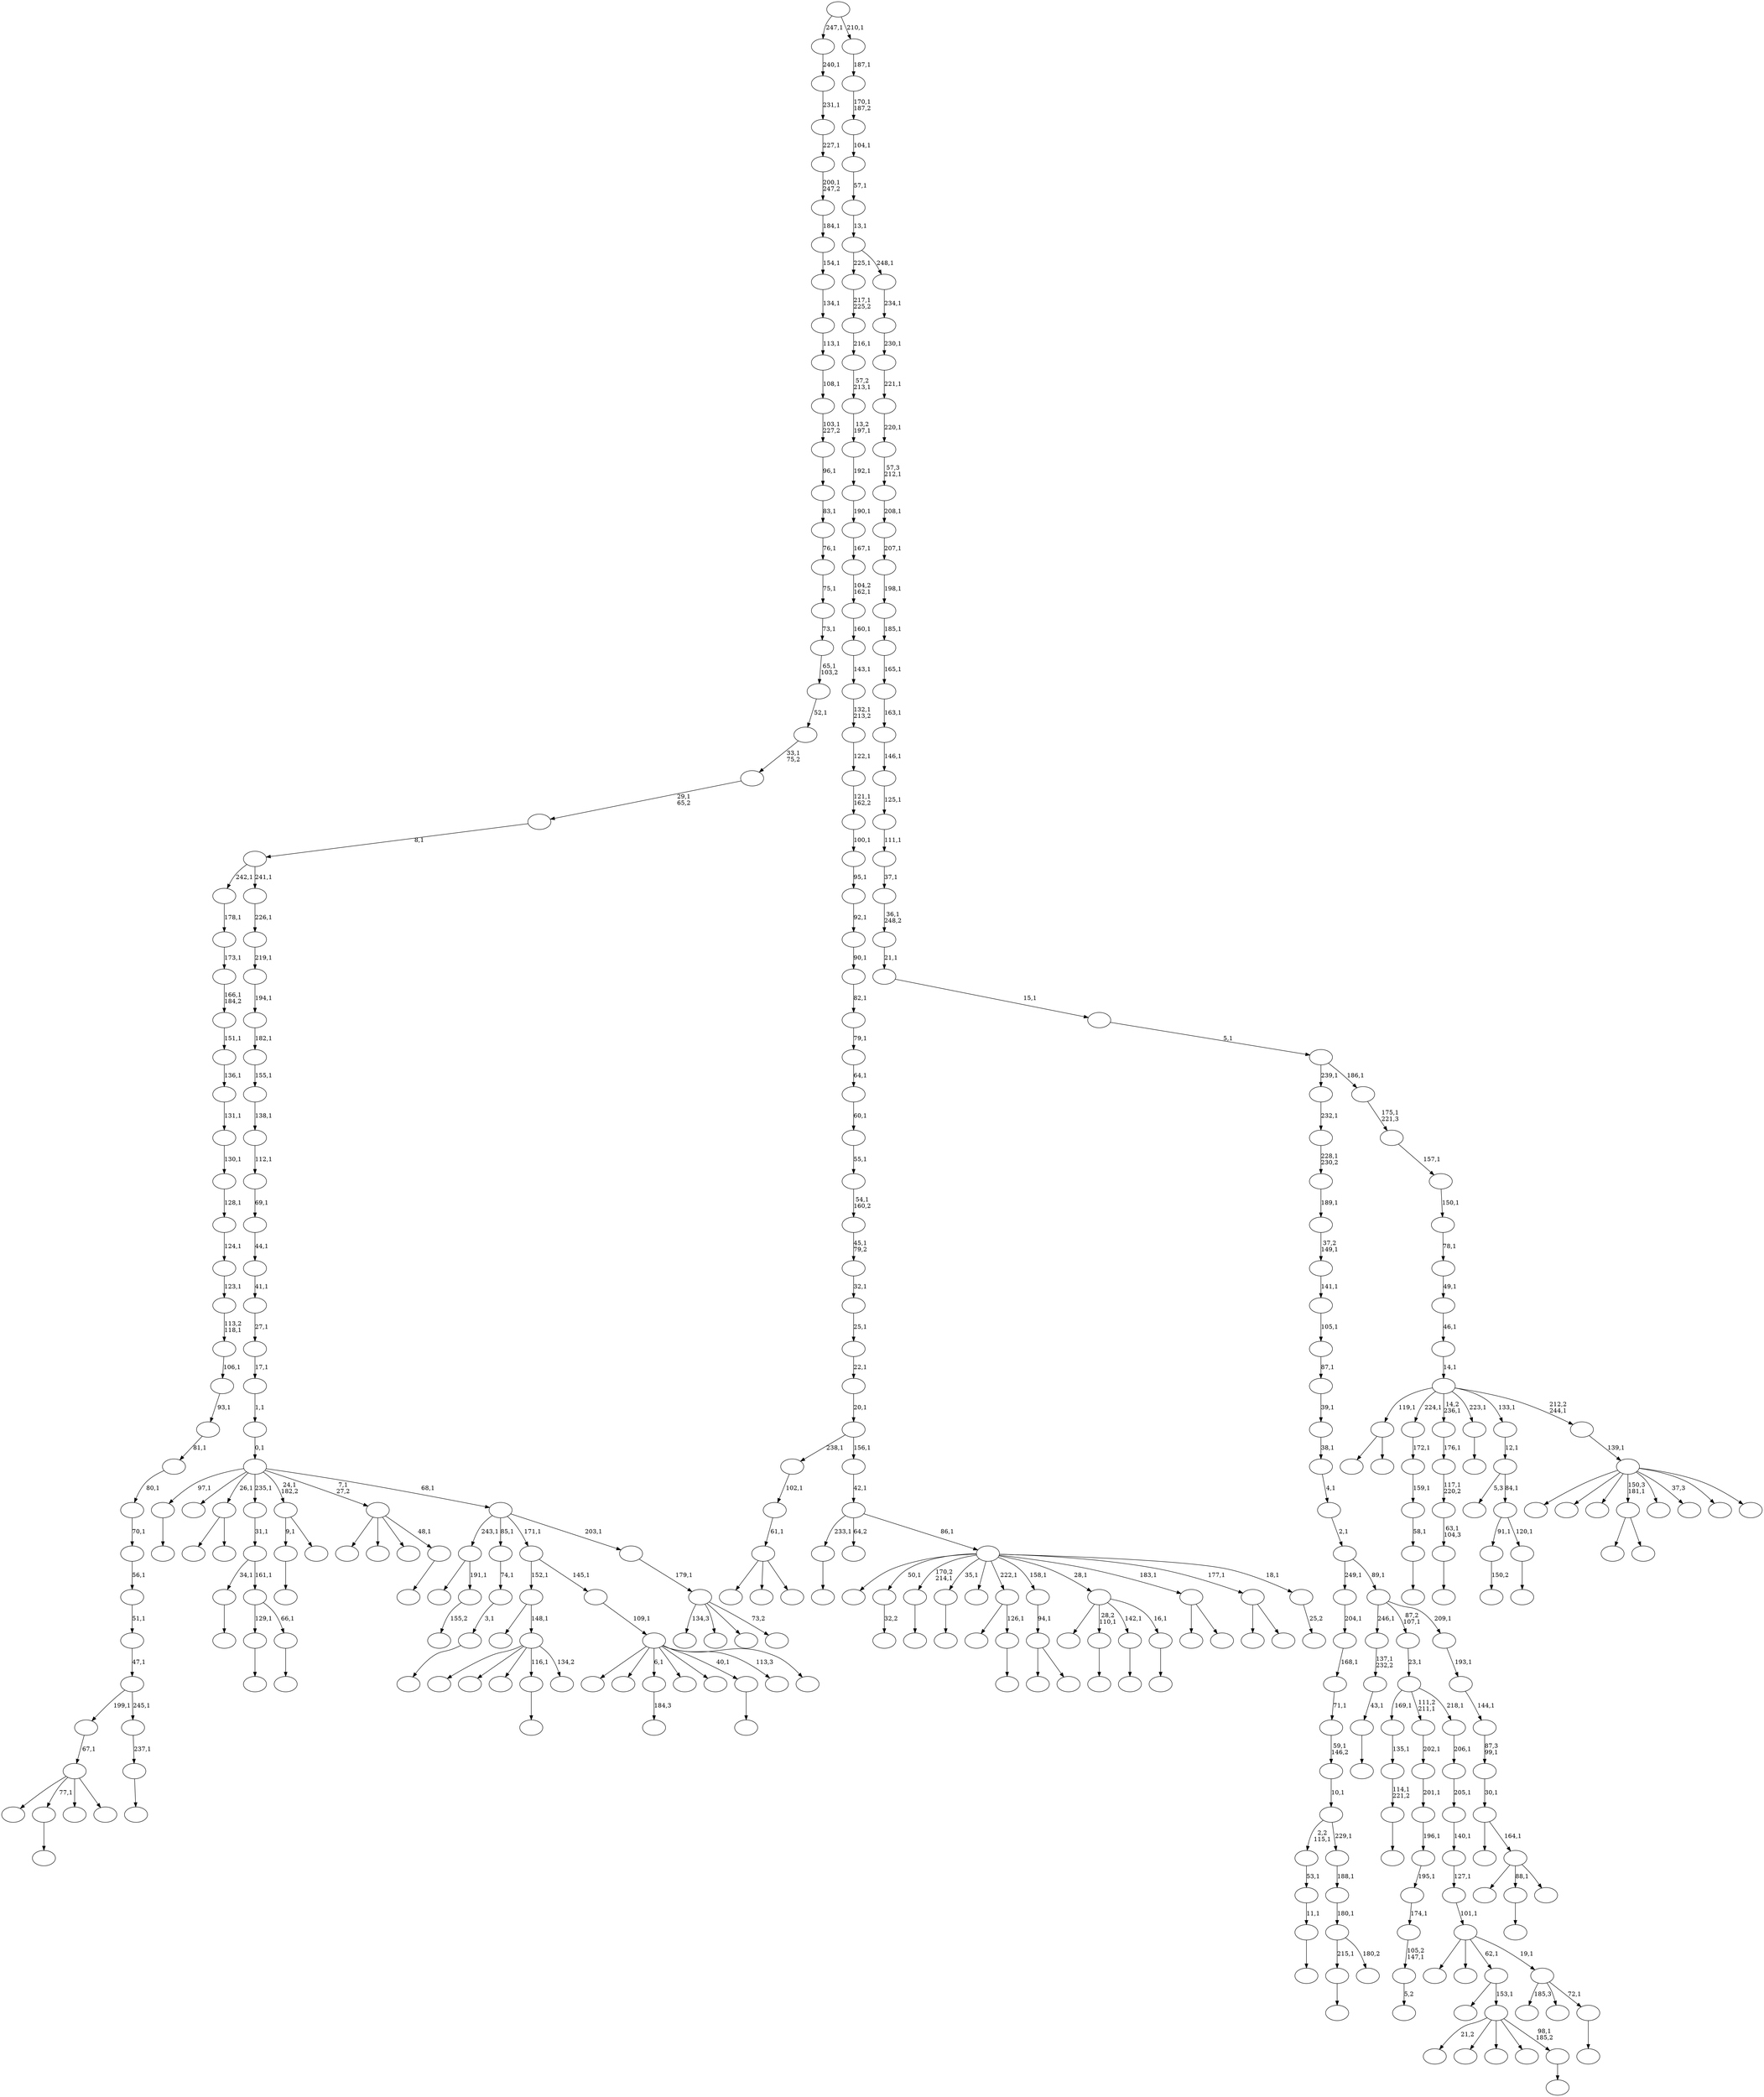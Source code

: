 digraph T {
	350 [label=""]
	349 [label=""]
	348 [label=""]
	347 [label=""]
	346 [label=""]
	345 [label=""]
	344 [label=""]
	343 [label=""]
	342 [label=""]
	341 [label=""]
	340 [label=""]
	339 [label=""]
	338 [label=""]
	337 [label=""]
	336 [label=""]
	335 [label=""]
	334 [label=""]
	333 [label=""]
	332 [label=""]
	331 [label=""]
	330 [label=""]
	329 [label=""]
	328 [label=""]
	327 [label=""]
	326 [label=""]
	325 [label=""]
	324 [label=""]
	323 [label=""]
	322 [label=""]
	321 [label=""]
	320 [label=""]
	319 [label=""]
	318 [label=""]
	317 [label=""]
	316 [label=""]
	315 [label=""]
	314 [label=""]
	313 [label=""]
	312 [label=""]
	311 [label=""]
	310 [label=""]
	309 [label=""]
	308 [label=""]
	307 [label=""]
	306 [label=""]
	305 [label=""]
	304 [label=""]
	303 [label=""]
	302 [label=""]
	301 [label=""]
	300 [label=""]
	299 [label=""]
	298 [label=""]
	297 [label=""]
	296 [label=""]
	295 [label=""]
	294 [label=""]
	293 [label=""]
	292 [label=""]
	291 [label=""]
	290 [label=""]
	289 [label=""]
	288 [label=""]
	287 [label=""]
	286 [label=""]
	285 [label=""]
	284 [label=""]
	283 [label=""]
	282 [label=""]
	281 [label=""]
	280 [label=""]
	279 [label=""]
	278 [label=""]
	277 [label=""]
	276 [label=""]
	275 [label=""]
	274 [label=""]
	273 [label=""]
	272 [label=""]
	271 [label=""]
	270 [label=""]
	269 [label=""]
	268 [label=""]
	267 [label=""]
	266 [label=""]
	265 [label=""]
	264 [label=""]
	263 [label=""]
	262 [label=""]
	261 [label=""]
	260 [label=""]
	259 [label=""]
	258 [label=""]
	257 [label=""]
	256 [label=""]
	255 [label=""]
	254 [label=""]
	253 [label=""]
	252 [label=""]
	251 [label=""]
	250 [label=""]
	249 [label=""]
	248 [label=""]
	247 [label=""]
	246 [label=""]
	245 [label=""]
	244 [label=""]
	243 [label=""]
	242 [label=""]
	241 [label=""]
	240 [label=""]
	239 [label=""]
	238 [label=""]
	237 [label=""]
	236 [label=""]
	235 [label=""]
	234 [label=""]
	233 [label=""]
	232 [label=""]
	231 [label=""]
	230 [label=""]
	229 [label=""]
	228 [label=""]
	227 [label=""]
	226 [label=""]
	225 [label=""]
	224 [label=""]
	223 [label=""]
	222 [label=""]
	221 [label=""]
	220 [label=""]
	219 [label=""]
	218 [label=""]
	217 [label=""]
	216 [label=""]
	215 [label=""]
	214 [label=""]
	213 [label=""]
	212 [label=""]
	211 [label=""]
	210 [label=""]
	209 [label=""]
	208 [label=""]
	207 [label=""]
	206 [label=""]
	205 [label=""]
	204 [label=""]
	203 [label=""]
	202 [label=""]
	201 [label=""]
	200 [label=""]
	199 [label=""]
	198 [label=""]
	197 [label=""]
	196 [label=""]
	195 [label=""]
	194 [label=""]
	193 [label=""]
	192 [label=""]
	191 [label=""]
	190 [label=""]
	189 [label=""]
	188 [label=""]
	187 [label=""]
	186 [label=""]
	185 [label=""]
	184 [label=""]
	183 [label=""]
	182 [label=""]
	181 [label=""]
	180 [label=""]
	179 [label=""]
	178 [label=""]
	177 [label=""]
	176 [label=""]
	175 [label=""]
	174 [label=""]
	173 [label=""]
	172 [label=""]
	171 [label=""]
	170 [label=""]
	169 [label=""]
	168 [label=""]
	167 [label=""]
	166 [label=""]
	165 [label=""]
	164 [label=""]
	163 [label=""]
	162 [label=""]
	161 [label=""]
	160 [label=""]
	159 [label=""]
	158 [label=""]
	157 [label=""]
	156 [label=""]
	155 [label=""]
	154 [label=""]
	153 [label=""]
	152 [label=""]
	151 [label=""]
	150 [label=""]
	149 [label=""]
	148 [label=""]
	147 [label=""]
	146 [label=""]
	145 [label=""]
	144 [label=""]
	143 [label=""]
	142 [label=""]
	141 [label=""]
	140 [label=""]
	139 [label=""]
	138 [label=""]
	137 [label=""]
	136 [label=""]
	135 [label=""]
	134 [label=""]
	133 [label=""]
	132 [label=""]
	131 [label=""]
	130 [label=""]
	129 [label=""]
	128 [label=""]
	127 [label=""]
	126 [label=""]
	125 [label=""]
	124 [label=""]
	123 [label=""]
	122 [label=""]
	121 [label=""]
	120 [label=""]
	119 [label=""]
	118 [label=""]
	117 [label=""]
	116 [label=""]
	115 [label=""]
	114 [label=""]
	113 [label=""]
	112 [label=""]
	111 [label=""]
	110 [label=""]
	109 [label=""]
	108 [label=""]
	107 [label=""]
	106 [label=""]
	105 [label=""]
	104 [label=""]
	103 [label=""]
	102 [label=""]
	101 [label=""]
	100 [label=""]
	99 [label=""]
	98 [label=""]
	97 [label=""]
	96 [label=""]
	95 [label=""]
	94 [label=""]
	93 [label=""]
	92 [label=""]
	91 [label=""]
	90 [label=""]
	89 [label=""]
	88 [label=""]
	87 [label=""]
	86 [label=""]
	85 [label=""]
	84 [label=""]
	83 [label=""]
	82 [label=""]
	81 [label=""]
	80 [label=""]
	79 [label=""]
	78 [label=""]
	77 [label=""]
	76 [label=""]
	75 [label=""]
	74 [label=""]
	73 [label=""]
	72 [label=""]
	71 [label=""]
	70 [label=""]
	69 [label=""]
	68 [label=""]
	67 [label=""]
	66 [label=""]
	65 [label=""]
	64 [label=""]
	63 [label=""]
	62 [label=""]
	61 [label=""]
	60 [label=""]
	59 [label=""]
	58 [label=""]
	57 [label=""]
	56 [label=""]
	55 [label=""]
	54 [label=""]
	53 [label=""]
	52 [label=""]
	51 [label=""]
	50 [label=""]
	49 [label=""]
	48 [label=""]
	47 [label=""]
	46 [label=""]
	45 [label=""]
	44 [label=""]
	43 [label=""]
	42 [label=""]
	41 [label=""]
	40 [label=""]
	39 [label=""]
	38 [label=""]
	37 [label=""]
	36 [label=""]
	35 [label=""]
	34 [label=""]
	33 [label=""]
	32 [label=""]
	31 [label=""]
	30 [label=""]
	29 [label=""]
	28 [label=""]
	27 [label=""]
	26 [label=""]
	25 [label=""]
	24 [label=""]
	23 [label=""]
	22 [label=""]
	21 [label=""]
	20 [label=""]
	19 [label=""]
	18 [label=""]
	17 [label=""]
	16 [label=""]
	15 [label=""]
	14 [label=""]
	13 [label=""]
	12 [label=""]
	11 [label=""]
	10 [label=""]
	9 [label=""]
	8 [label=""]
	7 [label=""]
	6 [label=""]
	5 [label=""]
	4 [label=""]
	3 [label=""]
	2 [label=""]
	1 [label=""]
	0 [label=""]
	346 -> 347 [label="150,2"]
	342 -> 343 [label=""]
	335 -> 336 [label=""]
	332 -> 333 [label="32,2"]
	324 -> 330 [label=""]
	324 -> 325 [label=""]
	322 -> 323 [label=""]
	317 -> 318 [label=""]
	315 -> 316 [label=""]
	314 -> 315 [label="11,1"]
	313 -> 314 [label="53,1"]
	311 -> 312 [label=""]
	310 -> 311 [label="114,1\n221,2"]
	309 -> 310 [label="135,1"]
	307 -> 308 [label=""]
	305 -> 306 [label="5,2"]
	304 -> 305 [label="105,2\n147,1"]
	303 -> 304 [label="174,1"]
	302 -> 303 [label="195,1"]
	301 -> 302 [label="196,1"]
	300 -> 301 [label="201,1"]
	299 -> 300 [label="202,1"]
	296 -> 297 [label=""]
	294 -> 295 [label=""]
	292 -> 293 [label=""]
	291 -> 292 [label="58,1"]
	290 -> 291 [label="159,1"]
	289 -> 290 [label="172,1"]
	287 -> 288 [label=""]
	286 -> 287 [label="63,1\n104,3"]
	285 -> 286 [label="117,1\n220,2"]
	284 -> 285 [label="176,1"]
	282 -> 283 [label=""]
	276 -> 277 [label=""]
	274 -> 275 [label=""]
	273 -> 350 [label=""]
	273 -> 274 [label="126,1"]
	271 -> 272 [label=""]
	267 -> 268 [label=""]
	264 -> 319 [label=""]
	264 -> 265 [label=""]
	263 -> 264 [label="94,1"]
	261 -> 262 [label=""]
	260 -> 349 [label=""]
	260 -> 282 [label="28,2\n110,1"]
	260 -> 276 [label="142,1"]
	260 -> 261 [label="16,1"]
	257 -> 328 [label=""]
	257 -> 258 [label=""]
	253 -> 329 [label=""]
	253 -> 254 [label=""]
	251 -> 252 [label="184,3"]
	248 -> 249 [label=""]
	247 -> 248 [label="43,1"]
	246 -> 247 [label="137,1\n232,2"]
	244 -> 326 [label=""]
	244 -> 245 [label=""]
	240 -> 241 [label=""]
	239 -> 342 [label="129,1"]
	239 -> 240 [label="66,1"]
	238 -> 322 [label="34,1"]
	238 -> 239 [label="161,1"]
	237 -> 238 [label="31,1"]
	235 -> 236 [label="155,2"]
	234 -> 339 [label=""]
	234 -> 235 [label="191,1"]
	232 -> 271 [label="9,1"]
	232 -> 233 [label=""]
	227 -> 228 [label=""]
	226 -> 341 [label="21,2"]
	226 -> 298 [label=""]
	226 -> 270 [label=""]
	226 -> 250 [label=""]
	226 -> 227 [label="98,1\n185,2"]
	225 -> 269 [label=""]
	225 -> 226 [label="153,1"]
	222 -> 281 [label=""]
	222 -> 266 [label=""]
	222 -> 223 [label=""]
	221 -> 222 [label="61,1"]
	220 -> 221 [label="102,1"]
	218 -> 219 [label=""]
	217 -> 218 [label="3,1"]
	216 -> 217 [label="74,1"]
	208 -> 209 [label=""]
	206 -> 210 [label=""]
	206 -> 207 [label=""]
	204 -> 205 [label=""]
	203 -> 345 [label="185,3"]
	203 -> 215 [label=""]
	203 -> 204 [label="72,1"]
	202 -> 334 [label=""]
	202 -> 243 [label=""]
	202 -> 225 [label="62,1"]
	202 -> 203 [label="19,1"]
	201 -> 202 [label="101,1"]
	200 -> 201 [label="127,1"]
	199 -> 200 [label="140,1"]
	198 -> 199 [label="205,1"]
	197 -> 198 [label="206,1"]
	196 -> 309 [label="169,1"]
	196 -> 299 [label="111,2\n211,1"]
	196 -> 197 [label="218,1"]
	195 -> 196 [label="23,1"]
	193 -> 194 [label=""]
	192 -> 327 [label=""]
	192 -> 224 [label=""]
	192 -> 213 [label=""]
	192 -> 193 [label="48,1"]
	190 -> 321 [label=""]
	190 -> 307 [label="77,1"]
	190 -> 214 [label=""]
	190 -> 191 [label=""]
	189 -> 190 [label="67,1"]
	187 -> 188 [label=""]
	186 -> 187 [label="237,1"]
	185 -> 189 [label="199,1"]
	185 -> 186 [label="245,1"]
	184 -> 185 [label="47,1"]
	183 -> 184 [label="51,1"]
	182 -> 183 [label="56,1"]
	181 -> 182 [label="70,1"]
	180 -> 181 [label="80,1"]
	179 -> 180 [label="81,1"]
	178 -> 179 [label="93,1"]
	177 -> 178 [label="106,1"]
	176 -> 177 [label="113,2\n118,1"]
	175 -> 176 [label="123,1"]
	174 -> 175 [label="124,1"]
	173 -> 174 [label="128,1"]
	172 -> 173 [label="130,1"]
	171 -> 172 [label="131,1"]
	170 -> 171 [label="136,1"]
	169 -> 170 [label="151,1"]
	168 -> 169 [label="166,1\n184,2"]
	167 -> 168 [label="173,1"]
	166 -> 167 [label="178,1"]
	163 -> 164 [label=""]
	161 -> 162 [label=""]
	157 -> 158 [label=""]
	156 -> 346 [label="91,1"]
	156 -> 157 [label="120,1"]
	155 -> 337 [label="5,3"]
	155 -> 156 [label="84,1"]
	154 -> 155 [label="12,1"]
	150 -> 161 [label="215,1"]
	150 -> 151 [label="180,2"]
	149 -> 150 [label="180,1"]
	148 -> 149 [label="188,1"]
	147 -> 313 [label="2,2\n115,1"]
	147 -> 148 [label="229,1"]
	146 -> 147 [label="10,1"]
	145 -> 146 [label="59,1\n146,2"]
	144 -> 145 [label="71,1"]
	143 -> 144 [label="168,1"]
	142 -> 143 [label="204,1"]
	140 -> 320 [label=""]
	140 -> 256 [label=""]
	140 -> 255 [label=""]
	140 -> 163 [label="116,1"]
	140 -> 141 [label="134,2"]
	139 -> 211 [label=""]
	139 -> 140 [label="148,1"]
	136 -> 137 [label=""]
	134 -> 165 [label=""]
	134 -> 136 [label="88,1"]
	134 -> 135 [label=""]
	133 -> 229 [label=""]
	133 -> 134 [label="164,1"]
	132 -> 133 [label="30,1"]
	131 -> 132 [label="87,3\n99,1"]
	130 -> 131 [label="144,1"]
	129 -> 130 [label="193,1"]
	128 -> 246 [label="246,1"]
	128 -> 195 [label="87,2\n107,1"]
	128 -> 129 [label="209,1"]
	127 -> 142 [label="249,1"]
	127 -> 128 [label="89,1"]
	126 -> 127 [label="2,1"]
	125 -> 126 [label="4,1"]
	124 -> 125 [label="38,1"]
	123 -> 124 [label="39,1"]
	122 -> 123 [label="87,1"]
	121 -> 122 [label="105,1"]
	120 -> 121 [label="141,1"]
	119 -> 120 [label="37,2\n149,1"]
	118 -> 119 [label="189,1"]
	117 -> 118 [label="228,1\n230,2"]
	116 -> 117 [label="232,1"]
	114 -> 344 [label=""]
	114 -> 280 [label=""]
	114 -> 251 [label="6,1"]
	114 -> 242 [label=""]
	114 -> 231 [label=""]
	114 -> 208 [label="40,1"]
	114 -> 138 [label="113,3"]
	114 -> 115 [label=""]
	113 -> 114 [label="109,1"]
	112 -> 139 [label="152,1"]
	112 -> 113 [label="145,1"]
	110 -> 348 [label="134,3"]
	110 -> 279 [label=""]
	110 -> 153 [label=""]
	110 -> 111 [label="73,2"]
	109 -> 110 [label="179,1"]
	108 -> 234 [label="243,1"]
	108 -> 216 [label="85,1"]
	108 -> 112 [label="171,1"]
	108 -> 109 [label="203,1"]
	107 -> 317 [label="97,1"]
	107 -> 259 [label=""]
	107 -> 257 [label="26,1"]
	107 -> 237 [label="235,1"]
	107 -> 232 [label="24,1\n182,2"]
	107 -> 192 [label="7,1\n27,2"]
	107 -> 108 [label="68,1"]
	106 -> 107 [label="0,1"]
	105 -> 106 [label="1,1"]
	104 -> 105 [label="17,1"]
	103 -> 104 [label="27,1"]
	102 -> 103 [label="41,1"]
	101 -> 102 [label="44,1"]
	100 -> 101 [label="69,1"]
	99 -> 100 [label="112,1"]
	98 -> 99 [label="138,1"]
	97 -> 98 [label="155,1"]
	96 -> 97 [label="182,1"]
	95 -> 96 [label="194,1"]
	94 -> 95 [label="219,1"]
	93 -> 94 [label="226,1"]
	92 -> 166 [label="242,1"]
	92 -> 93 [label="241,1"]
	91 -> 92 [label="8,1"]
	90 -> 91 [label="29,1\n65,2"]
	89 -> 90 [label="33,1\n75,2"]
	88 -> 89 [label="52,1"]
	87 -> 88 [label="65,1\n103,2"]
	86 -> 87 [label="73,1"]
	85 -> 86 [label="75,1"]
	84 -> 85 [label="76,1"]
	83 -> 84 [label="83,1"]
	82 -> 83 [label="96,1"]
	81 -> 82 [label="103,1\n227,2"]
	80 -> 81 [label="108,1"]
	79 -> 80 [label="113,1"]
	78 -> 79 [label="134,1"]
	77 -> 78 [label="154,1"]
	76 -> 77 [label="184,1"]
	75 -> 76 [label="200,1\n247,2"]
	74 -> 75 [label="227,1"]
	73 -> 74 [label="231,1"]
	72 -> 73 [label="240,1"]
	70 -> 71 [label="25,2"]
	69 -> 338 [label=""]
	69 -> 332 [label="50,1"]
	69 -> 296 [label="170,2\n214,1"]
	69 -> 294 [label="35,1"]
	69 -> 278 [label=""]
	69 -> 273 [label="222,1"]
	69 -> 263 [label="158,1"]
	69 -> 260 [label="28,1"]
	69 -> 253 [label="183,1"]
	69 -> 244 [label="177,1"]
	69 -> 70 [label="18,1"]
	68 -> 335 [label="233,1"]
	68 -> 331 [label="64,2"]
	68 -> 69 [label="86,1"]
	67 -> 68 [label="42,1"]
	66 -> 220 [label="238,1"]
	66 -> 67 [label="156,1"]
	65 -> 66 [label="20,1"]
	64 -> 65 [label="22,1"]
	63 -> 64 [label="25,1"]
	62 -> 63 [label="32,1"]
	61 -> 62 [label="45,1\n79,2"]
	60 -> 61 [label="54,1\n160,2"]
	59 -> 60 [label="55,1"]
	58 -> 59 [label="60,1"]
	57 -> 58 [label="64,1"]
	56 -> 57 [label="79,1"]
	55 -> 56 [label="82,1"]
	54 -> 55 [label="90,1"]
	53 -> 54 [label="92,1"]
	52 -> 53 [label="95,1"]
	51 -> 52 [label="100,1"]
	50 -> 51 [label="121,1\n162,2"]
	49 -> 50 [label="122,1"]
	48 -> 49 [label="132,1\n213,2"]
	47 -> 48 [label="143,1"]
	46 -> 47 [label="160,1"]
	45 -> 46 [label="104,2\n162,1"]
	44 -> 45 [label="167,1"]
	43 -> 44 [label="190,1"]
	42 -> 43 [label="192,1"]
	41 -> 42 [label="13,2\n197,1"]
	40 -> 41 [label="57,2\n213,1"]
	39 -> 40 [label="216,1"]
	38 -> 39 [label="217,1\n225,2"]
	36 -> 340 [label=""]
	36 -> 230 [label=""]
	36 -> 212 [label=""]
	36 -> 206 [label="150,3\n181,1"]
	36 -> 160 [label=""]
	36 -> 159 [label="37,3"]
	36 -> 152 [label=""]
	36 -> 37 [label=""]
	35 -> 36 [label="139,1"]
	34 -> 324 [label="119,1"]
	34 -> 289 [label="224,1"]
	34 -> 284 [label="14,2\n236,1"]
	34 -> 267 [label="223,1"]
	34 -> 154 [label="133,1"]
	34 -> 35 [label="212,2\n244,1"]
	33 -> 34 [label="14,1"]
	32 -> 33 [label="46,1"]
	31 -> 32 [label="49,1"]
	30 -> 31 [label="78,1"]
	29 -> 30 [label="150,1"]
	28 -> 29 [label="157,1"]
	27 -> 28 [label="175,1\n221,3"]
	26 -> 116 [label="239,1"]
	26 -> 27 [label="186,1"]
	25 -> 26 [label="5,1"]
	24 -> 25 [label="15,1"]
	23 -> 24 [label="21,1"]
	22 -> 23 [label="36,1\n248,2"]
	21 -> 22 [label="37,1"]
	20 -> 21 [label="111,1"]
	19 -> 20 [label="125,1"]
	18 -> 19 [label="146,1"]
	17 -> 18 [label="163,1"]
	16 -> 17 [label="165,1"]
	15 -> 16 [label="185,1"]
	14 -> 15 [label="198,1"]
	13 -> 14 [label="207,1"]
	12 -> 13 [label="208,1"]
	11 -> 12 [label="57,3\n212,1"]
	10 -> 11 [label="220,1"]
	9 -> 10 [label="221,1"]
	8 -> 9 [label="230,1"]
	7 -> 8 [label="234,1"]
	6 -> 38 [label="225,1"]
	6 -> 7 [label="248,1"]
	5 -> 6 [label="13,1"]
	4 -> 5 [label="57,1"]
	3 -> 4 [label="104,1"]
	2 -> 3 [label="170,1\n187,2"]
	1 -> 2 [label="187,1"]
	0 -> 72 [label="247,1"]
	0 -> 1 [label="210,1"]
}
